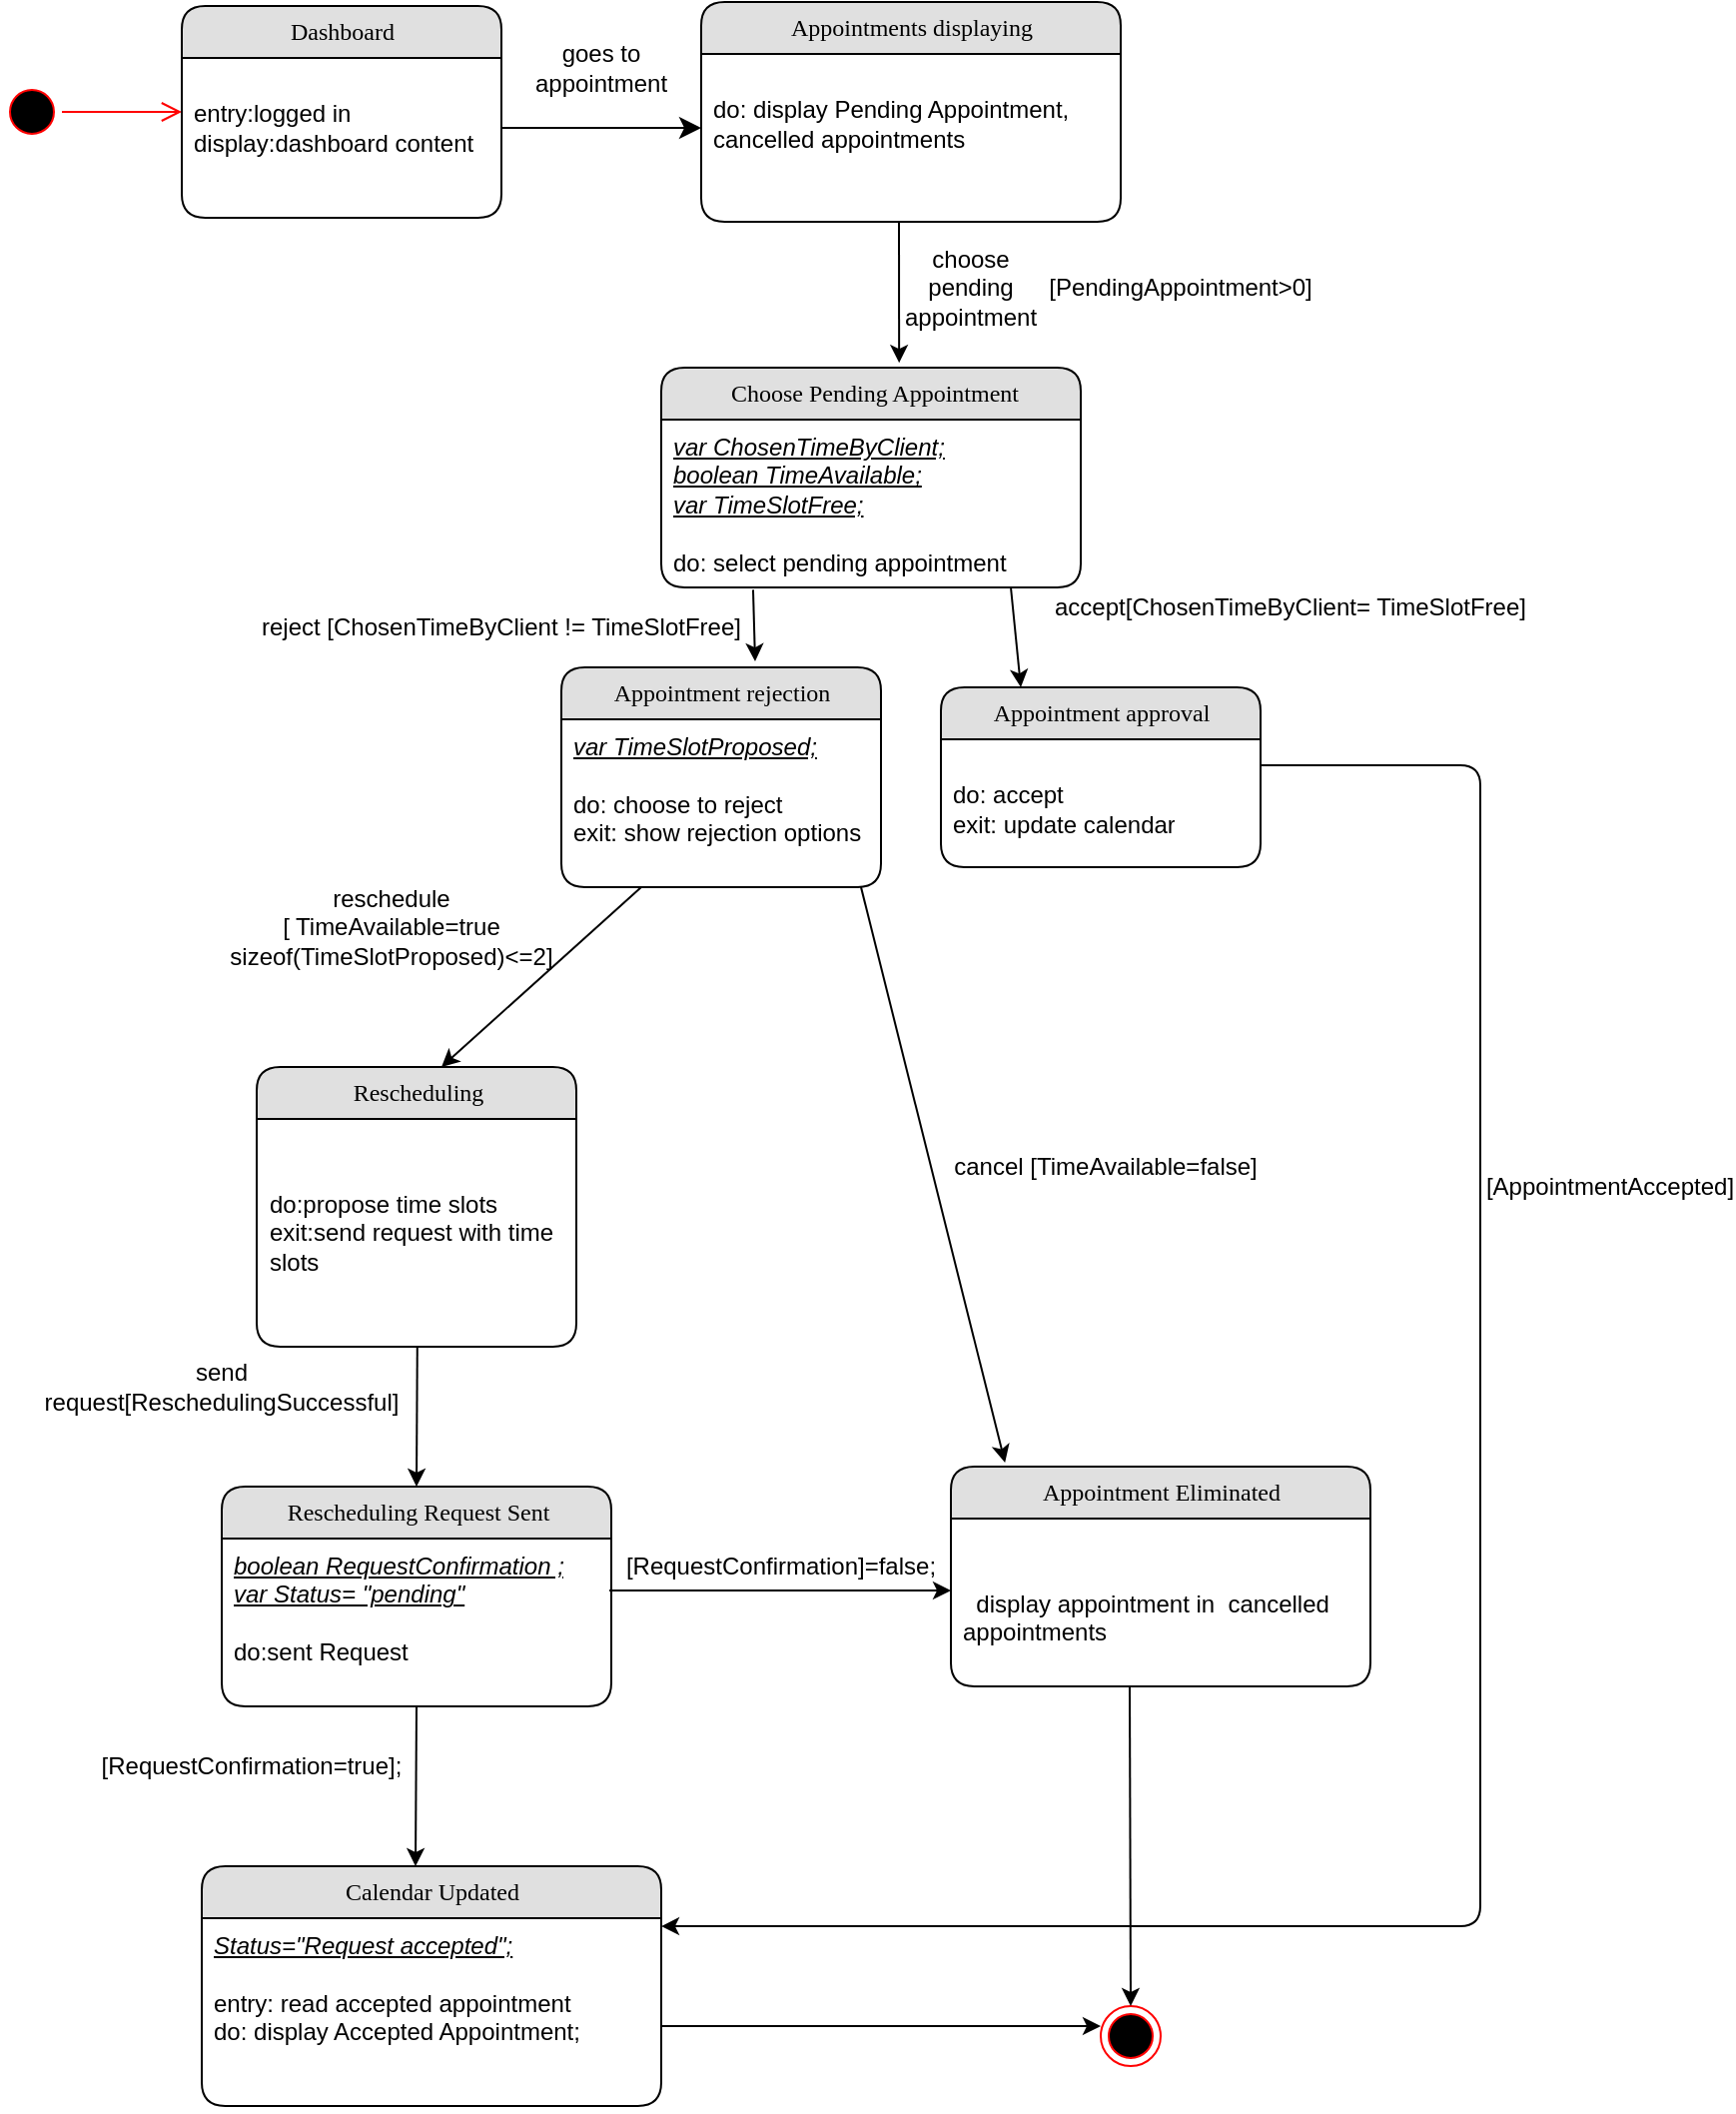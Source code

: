 <mxfile version="13.0.8" type="github">
  <diagram name="Page-1" id="b520641d-4fe3-3701-9064-5fc419738815">
    <mxGraphModel dx="946" dy="597" grid="1" gridSize="10" guides="1" tooltips="1" connect="1" arrows="1" fold="1" page="1" pageScale="1" pageWidth="1100" pageHeight="850" background="#ffffff" math="0" shadow="0">
      <root>
        <mxCell id="0" />
        <mxCell id="1" parent="0" />
        <mxCell id="21ea969265ad0168-36" style="edgeStyle=orthogonalEdgeStyle;html=1;labelBackgroundColor=none;startFill=0;startSize=8;endFill=1;endSize=8;fontFamily=Verdana;fontSize=12;" parent="1" source="21ea969265ad0168-6" edge="1">
          <mxGeometry relative="1" as="geometry">
            <mxPoint x="420" y="120" as="targetPoint" />
            <Array as="points">
              <mxPoint x="240" y="140" />
            </Array>
          </mxGeometry>
        </mxCell>
        <mxCell id="rdV9_6l6kC6E4xn4P61S-1" value="goes to appointment" style="text;html=1;strokeColor=none;fillColor=none;align=center;verticalAlign=middle;whiteSpace=wrap;rounded=0;" parent="1" vertex="1">
          <mxGeometry x="350" y="80" width="40" height="20" as="geometry" />
        </mxCell>
        <mxCell id="rdV9_6l6kC6E4xn4P61S-9" value="" style="endArrow=classic;html=1;entryX=0.567;entryY=-0.022;entryDx=0;entryDy=0;entryPerimeter=0;" parent="1" target="iOxPWpz1RouKTi9r0qk_-1" edge="1">
          <mxGeometry width="50" height="50" relative="1" as="geometry">
            <mxPoint x="519" y="167" as="sourcePoint" />
            <mxPoint x="500" y="220" as="targetPoint" />
          </mxGeometry>
        </mxCell>
        <mxCell id="rdV9_6l6kC6E4xn4P61S-17" value="choose pending appointment" style="text;html=1;strokeColor=none;fillColor=none;align=center;verticalAlign=middle;whiteSpace=wrap;rounded=0;rotation=0;" parent="1" vertex="1">
          <mxGeometry x="530" y="190" width="50" height="20" as="geometry" />
        </mxCell>
        <mxCell id="rdV9_6l6kC6E4xn4P61S-20" value="" style="endArrow=classic;html=1;entryX=0.578;entryY=0;entryDx=0;entryDy=0;entryPerimeter=0;" parent="1" target="mAmqgvCDSEABrybZSbF8-38" edge="1">
          <mxGeometry width="50" height="50" relative="1" as="geometry">
            <mxPoint x="390" y="500" as="sourcePoint" />
            <mxPoint x="390" y="620" as="targetPoint" />
          </mxGeometry>
        </mxCell>
        <mxCell id="rdV9_6l6kC6E4xn4P61S-27" value="" style="ellipse;html=1;shape=startState;fillColor=#000000;strokeColor=#ff0000;" parent="1" vertex="1">
          <mxGeometry x="70" y="97" width="30" height="30" as="geometry" />
        </mxCell>
        <mxCell id="rdV9_6l6kC6E4xn4P61S-28" value="" style="edgeStyle=orthogonalEdgeStyle;html=1;verticalAlign=bottom;endArrow=open;endSize=8;strokeColor=#ff0000;" parent="1" source="rdV9_6l6kC6E4xn4P61S-27" edge="1">
          <mxGeometry relative="1" as="geometry">
            <mxPoint x="160" y="112" as="targetPoint" />
          </mxGeometry>
        </mxCell>
        <mxCell id="rdV9_6l6kC6E4xn4P61S-2" value="Appointments displaying" style="swimlane;html=1;fontStyle=0;childLayout=stackLayout;horizontal=1;startSize=26;fillColor=#e0e0e0;horizontalStack=0;resizeParent=1;resizeLast=0;collapsible=1;marginBottom=0;swimlaneFillColor=#ffffff;align=center;rounded=1;shadow=0;comic=0;labelBackgroundColor=none;strokeWidth=1;fontFamily=Verdana;fontSize=12" parent="1" vertex="1">
          <mxGeometry x="420" y="57" width="210" height="110" as="geometry" />
        </mxCell>
        <mxCell id="rdV9_6l6kC6E4xn4P61S-4" value="&lt;br&gt;do: display Pending Appointment,&lt;br&gt;cancelled appointments" style="text;html=1;strokeColor=none;fillColor=none;spacingLeft=4;spacingRight=4;whiteSpace=wrap;overflow=hidden;rotatable=0;points=[[0,0.5],[1,0.5]];portConstraint=eastwest;" parent="rdV9_6l6kC6E4xn4P61S-2" vertex="1">
          <mxGeometry y="26" width="210" height="84" as="geometry" />
        </mxCell>
        <mxCell id="iOxPWpz1RouKTi9r0qk_-1" value="&amp;nbsp;Choose Pending Appointment" style="swimlane;html=1;fontStyle=0;childLayout=stackLayout;horizontal=1;startSize=26;fillColor=#e0e0e0;horizontalStack=0;resizeParent=1;resizeLast=0;collapsible=1;marginBottom=0;swimlaneFillColor=#ffffff;align=center;rounded=1;shadow=0;comic=0;labelBackgroundColor=none;strokeWidth=1;fontFamily=Verdana;fontSize=12" parent="1" vertex="1">
          <mxGeometry x="400" y="240" width="210" height="110" as="geometry" />
        </mxCell>
        <mxCell id="iOxPWpz1RouKTi9r0qk_-2" value="&lt;i&gt;&lt;u&gt;var ChosenTimeByClient;&lt;br&gt;boolean TimeAvailable;&lt;br&gt;var TimeSlotFree;&lt;/u&gt;&lt;/i&gt;&lt;br&gt;&lt;br&gt;do: select pending appointment" style="text;html=1;strokeColor=none;fillColor=none;spacingLeft=4;spacingRight=4;whiteSpace=wrap;overflow=hidden;rotatable=0;points=[[0,0.5],[1,0.5]];portConstraint=eastwest;" parent="iOxPWpz1RouKTi9r0qk_-1" vertex="1">
          <mxGeometry y="26" width="210" height="84" as="geometry" />
        </mxCell>
        <mxCell id="21ea969265ad0168-6" value="Dashboard" style="swimlane;html=1;fontStyle=0;childLayout=stackLayout;horizontal=1;startSize=26;fillColor=#e0e0e0;horizontalStack=0;resizeParent=1;resizeLast=0;collapsible=1;marginBottom=0;swimlaneFillColor=#ffffff;align=center;rounded=1;shadow=0;comic=0;labelBackgroundColor=none;strokeWidth=1;fontFamily=Verdana;fontSize=12" parent="1" vertex="1">
          <mxGeometry x="160" y="59" width="160" height="106" as="geometry" />
        </mxCell>
        <mxCell id="21ea969265ad0168-8" value="&lt;br&gt;entry:logged in&lt;br&gt;display:dashboard content" style="text;html=1;strokeColor=none;fillColor=none;spacingLeft=4;spacingRight=4;whiteSpace=wrap;overflow=hidden;rotatable=0;points=[[0,0.5],[1,0.5]];portConstraint=eastwest;" parent="21ea969265ad0168-6" vertex="1">
          <mxGeometry y="26" width="160" height="54" as="geometry" />
        </mxCell>
        <mxCell id="rdV9_6l6kC6E4xn4P61S-29" value="" style="ellipse;html=1;shape=endState;fillColor=#000000;strokeColor=#ff0000;" parent="1" vertex="1">
          <mxGeometry x="620" y="1060" width="30" height="30" as="geometry" />
        </mxCell>
        <mxCell id="iOxPWpz1RouKTi9r0qk_-9" value="" style="endArrow=classic;html=1;entryX=0.25;entryY=0;entryDx=0;entryDy=0;exitX=0;exitY=0;exitDx=0;exitDy=0;" parent="1" source="iOxPWpz1RouKTi9r0qk_-12" target="iOxPWpz1RouKTi9r0qk_-21" edge="1">
          <mxGeometry width="50" height="50" relative="1" as="geometry">
            <mxPoint x="580" y="340" as="sourcePoint" />
            <mxPoint x="549" y="395" as="targetPoint" />
          </mxGeometry>
        </mxCell>
        <mxCell id="iOxPWpz1RouKTi9r0qk_-12" value="accept[ChosenTimeByClient= TimeSlotFree]" style="text;html=1;strokeColor=none;fillColor=none;align=center;verticalAlign=middle;whiteSpace=wrap;rounded=0;" parent="1" vertex="1">
          <mxGeometry x="575" y="350" width="280" height="20" as="geometry" />
        </mxCell>
        <mxCell id="iOxPWpz1RouKTi9r0qk_-24" value="" style="endArrow=classic;html=1;exitX=0.219;exitY=1.014;exitDx=0;exitDy=0;exitPerimeter=0;" parent="1" source="iOxPWpz1RouKTi9r0qk_-2" edge="1">
          <mxGeometry width="50" height="50" relative="1" as="geometry">
            <mxPoint x="440" y="340" as="sourcePoint" />
            <mxPoint x="447" y="387" as="targetPoint" />
          </mxGeometry>
        </mxCell>
        <mxCell id="iOxPWpz1RouKTi9r0qk_-25" value="reschedule&lt;br&gt;[ TimeAvailable=true&lt;br&gt;sizeof(TimeSlotProposed)&amp;lt;=2]" style="text;html=1;strokeColor=none;fillColor=none;align=center;verticalAlign=middle;whiteSpace=wrap;rounded=0;rotation=0;" parent="1" vertex="1">
          <mxGeometry x="170" y="510" width="190" height="20" as="geometry" />
        </mxCell>
        <mxCell id="iOxPWpz1RouKTi9r0qk_-42" value="[AppointmentAccepted]" style="text;html=1;strokeColor=none;fillColor=none;align=center;verticalAlign=middle;whiteSpace=wrap;rounded=0;" parent="1" vertex="1">
          <mxGeometry x="855" y="640" width="40" height="20" as="geometry" />
        </mxCell>
        <mxCell id="iOxPWpz1RouKTi9r0qk_-48" value="" style="endArrow=classic;html=1;exitX=1;exitY=0.5;exitDx=0;exitDy=0;entryX=1;entryY=0.043;entryDx=0;entryDy=0;entryPerimeter=0;" parent="1" target="mAmqgvCDSEABrybZSbF8-35" edge="1">
          <mxGeometry width="50" height="50" relative="1" as="geometry">
            <mxPoint x="700" y="439" as="sourcePoint" />
            <mxPoint x="401" y="1040" as="targetPoint" />
            <Array as="points">
              <mxPoint x="810" y="439" />
              <mxPoint x="810" y="1020" />
              <mxPoint x="600" y="1020" />
            </Array>
          </mxGeometry>
        </mxCell>
        <mxCell id="iOxPWpz1RouKTi9r0qk_-11" value="reject [ChosenTimeByClient != TimeSlotFree]" style="text;html=1;strokeColor=none;fillColor=none;align=center;verticalAlign=middle;whiteSpace=wrap;rounded=0;" parent="1" vertex="1">
          <mxGeometry x="180" y="360" width="280" height="20" as="geometry" />
        </mxCell>
        <mxCell id="mAmqgvCDSEABrybZSbF8-1" value="Appointment rejection" style="swimlane;html=1;fontStyle=0;childLayout=stackLayout;horizontal=1;startSize=26;fillColor=#e0e0e0;horizontalStack=0;resizeParent=1;resizeLast=0;collapsible=1;marginBottom=0;swimlaneFillColor=#ffffff;align=center;rounded=1;shadow=0;comic=0;labelBackgroundColor=none;strokeWidth=1;fontFamily=Verdana;fontSize=12" parent="1" vertex="1">
          <mxGeometry x="350" y="390" width="160" height="110" as="geometry" />
        </mxCell>
        <mxCell id="mAmqgvCDSEABrybZSbF8-2" value="&lt;i&gt;&lt;u&gt;var TimeSlotProposed;&lt;br&gt;&lt;br&gt;&lt;/u&gt;&lt;/i&gt;do: choose to reject&lt;br&gt;exit: show rejection options" style="text;html=1;strokeColor=none;fillColor=none;spacingLeft=4;spacingRight=4;whiteSpace=wrap;overflow=hidden;rotatable=0;points=[[0,0.5],[1,0.5]];portConstraint=eastwest;" parent="mAmqgvCDSEABrybZSbF8-1" vertex="1">
          <mxGeometry y="26" width="160" height="74" as="geometry" />
        </mxCell>
        <mxCell id="mAmqgvCDSEABrybZSbF8-10" value="[PendingAppointment&amp;gt;0]" style="text;html=1;strokeColor=none;fillColor=none;align=center;verticalAlign=middle;whiteSpace=wrap;rounded=0;" parent="1" vertex="1">
          <mxGeometry x="640" y="190" width="40" height="20" as="geometry" />
        </mxCell>
        <mxCell id="mAmqgvCDSEABrybZSbF8-15" value="" style="endArrow=classic;html=1;entryX=0.5;entryY=0;entryDx=0;entryDy=0;" parent="1" target="iOxPWpz1RouKTi9r0qk_-31" edge="1">
          <mxGeometry width="50" height="50" relative="1" as="geometry">
            <mxPoint x="278" y="710" as="sourcePoint" />
            <mxPoint x="290" y="730" as="targetPoint" />
          </mxGeometry>
        </mxCell>
        <mxCell id="iOxPWpz1RouKTi9r0qk_-31" value="Rescheduling Request Sent" style="swimlane;html=1;fontStyle=0;childLayout=stackLayout;horizontal=1;startSize=26;fillColor=#e0e0e0;horizontalStack=0;resizeParent=1;resizeLast=0;collapsible=1;marginBottom=0;swimlaneFillColor=#ffffff;align=center;rounded=1;shadow=0;comic=0;labelBackgroundColor=none;strokeWidth=1;fontFamily=Verdana;fontSize=12" parent="1" vertex="1">
          <mxGeometry x="180" y="800" width="195" height="110" as="geometry" />
        </mxCell>
        <mxCell id="iOxPWpz1RouKTi9r0qk_-33" value="&lt;i&gt;&lt;u&gt;boolean RequestConfirmation ;&lt;br&gt;var Status= &quot;pending&quot;&lt;/u&gt;&lt;/i&gt;&lt;br&gt;&lt;br&gt;do:sent Request" style="text;html=1;strokeColor=none;fillColor=none;spacingLeft=4;spacingRight=4;whiteSpace=wrap;overflow=hidden;rotatable=0;points=[[0,0.5],[1,0.5]];portConstraint=eastwest;" parent="iOxPWpz1RouKTi9r0qk_-31" vertex="1">
          <mxGeometry y="26" width="195" height="84" as="geometry" />
        </mxCell>
        <mxCell id="mAmqgvCDSEABrybZSbF8-19" value="[RequestConfirmation]=false;" style="text;html=1;strokeColor=none;fillColor=none;align=center;verticalAlign=middle;whiteSpace=wrap;rounded=0;rotation=0;" parent="1" vertex="1">
          <mxGeometry x="375" y="830" width="170" height="20" as="geometry" />
        </mxCell>
        <mxCell id="mAmqgvCDSEABrybZSbF8-36" value="[RequestConfirmation=true];" style="text;html=1;strokeColor=none;fillColor=none;align=center;verticalAlign=middle;whiteSpace=wrap;rounded=0;rotation=0;" parent="1" vertex="1">
          <mxGeometry x="110" y="930" width="170" height="20" as="geometry" />
        </mxCell>
        <mxCell id="mAmqgvCDSEABrybZSbF8-40" value="send request[ReschedulingSuccessful]" style="text;html=1;strokeColor=none;fillColor=none;align=center;verticalAlign=middle;whiteSpace=wrap;rounded=0;rotation=0;" parent="1" vertex="1">
          <mxGeometry x="130" y="740" width="100" height="20" as="geometry" />
        </mxCell>
        <mxCell id="mAmqgvCDSEABrybZSbF8-38" value="Rescheduling" style="swimlane;html=1;fontStyle=0;childLayout=stackLayout;horizontal=1;startSize=26;fillColor=#e0e0e0;horizontalStack=0;resizeParent=1;resizeLast=0;collapsible=1;marginBottom=0;swimlaneFillColor=#ffffff;align=center;rounded=1;shadow=0;comic=0;labelBackgroundColor=none;strokeWidth=1;fontFamily=Verdana;fontSize=12" parent="1" vertex="1">
          <mxGeometry x="197.5" y="590" width="160" height="140" as="geometry" />
        </mxCell>
        <mxCell id="mAmqgvCDSEABrybZSbF8-39" value="&lt;br&gt;&lt;br&gt;do:propose time slots&lt;br&gt;exit:send request with time slots" style="text;html=1;strokeColor=none;fillColor=none;spacingLeft=4;spacingRight=4;whiteSpace=wrap;overflow=hidden;rotatable=0;points=[[0,0.5],[1,0.5]];portConstraint=eastwest;" parent="mAmqgvCDSEABrybZSbF8-38" vertex="1">
          <mxGeometry y="26" width="160" height="104" as="geometry" />
        </mxCell>
        <mxCell id="iOxPWpz1RouKTi9r0qk_-21" value="Appointment approval" style="swimlane;html=1;fontStyle=0;childLayout=stackLayout;horizontal=1;startSize=26;fillColor=#e0e0e0;horizontalStack=0;resizeParent=1;resizeLast=0;collapsible=1;marginBottom=0;swimlaneFillColor=#ffffff;align=center;rounded=1;shadow=0;comic=0;labelBackgroundColor=none;strokeWidth=1;fontFamily=Verdana;fontSize=12" parent="1" vertex="1">
          <mxGeometry x="540" y="400" width="160" height="90" as="geometry" />
        </mxCell>
        <mxCell id="iOxPWpz1RouKTi9r0qk_-23" value="&lt;br&gt;do: accept&lt;br&gt;exit: update calendar" style="text;html=1;strokeColor=none;fillColor=none;spacingLeft=4;spacingRight=4;whiteSpace=wrap;overflow=hidden;rotatable=0;points=[[0,0.5],[1,0.5]];portConstraint=eastwest;" parent="iOxPWpz1RouKTi9r0qk_-21" vertex="1">
          <mxGeometry y="26" width="160" height="54" as="geometry" />
        </mxCell>
        <mxCell id="mAmqgvCDSEABrybZSbF8-42" value="" style="endArrow=classic;html=1;strokeColor=#000000;" parent="1" edge="1">
          <mxGeometry width="50" height="50" relative="1" as="geometry">
            <mxPoint x="370" y="1070" as="sourcePoint" />
            <mxPoint x="620" y="1070" as="targetPoint" />
          </mxGeometry>
        </mxCell>
        <mxCell id="mAmqgvCDSEABrybZSbF8-43" value="" style="endArrow=classic;html=1;entryX=0.5;entryY=0;entryDx=0;entryDy=0;" parent="1" target="rdV9_6l6kC6E4xn4P61S-29" edge="1">
          <mxGeometry width="50" height="50" relative="1" as="geometry">
            <mxPoint x="634.5" y="900" as="sourcePoint" />
            <mxPoint x="634.5" y="1050" as="targetPoint" />
          </mxGeometry>
        </mxCell>
        <mxCell id="iOxPWpz1RouKTi9r0qk_-34" value="Appointment Eliminated" style="swimlane;html=1;fontStyle=0;childLayout=stackLayout;horizontal=1;startSize=26;fillColor=#e0e0e0;horizontalStack=0;resizeParent=1;resizeLast=0;collapsible=1;marginBottom=0;swimlaneFillColor=#ffffff;align=center;rounded=1;shadow=0;comic=0;labelBackgroundColor=none;strokeWidth=1;fontFamily=Verdana;fontSize=12" parent="1" vertex="1">
          <mxGeometry x="545" y="790" width="210" height="110" as="geometry" />
        </mxCell>
        <mxCell id="iOxPWpz1RouKTi9r0qk_-35" value="&lt;br&gt;&lt;br&gt;&amp;nbsp; display appointment in&amp;nbsp; cancelled appointments" style="text;html=1;strokeColor=none;fillColor=none;spacingLeft=4;spacingRight=4;whiteSpace=wrap;overflow=hidden;rotatable=0;points=[[0,0.5],[1,0.5]];portConstraint=eastwest;" parent="iOxPWpz1RouKTi9r0qk_-34" vertex="1">
          <mxGeometry y="26" width="210" height="84" as="geometry" />
        </mxCell>
        <mxCell id="mAmqgvCDSEABrybZSbF8-34" value="Calendar Updated" style="swimlane;html=1;fontStyle=0;childLayout=stackLayout;horizontal=1;startSize=26;fillColor=#e0e0e0;horizontalStack=0;resizeParent=1;resizeLast=0;collapsible=1;marginBottom=0;swimlaneFillColor=#ffffff;align=center;rounded=1;shadow=0;comic=0;labelBackgroundColor=none;strokeWidth=1;fontFamily=Verdana;fontSize=12" parent="1" vertex="1">
          <mxGeometry x="170" y="990" width="230" height="120" as="geometry" />
        </mxCell>
        <mxCell id="mAmqgvCDSEABrybZSbF8-35" value="&lt;i&gt;&lt;u&gt;Status=&quot;Request accepted&quot;;&lt;br&gt;&lt;br&gt;&lt;/u&gt;&lt;/i&gt;entry: read accepted appointment&lt;br&gt;do:&amp;nbsp;display Accepted Appointment;" style="text;html=1;strokeColor=none;fillColor=none;spacingLeft=4;spacingRight=4;whiteSpace=wrap;overflow=hidden;rotatable=0;points=[[0,0.5],[1,0.5]];portConstraint=eastwest;" parent="mAmqgvCDSEABrybZSbF8-34" vertex="1">
          <mxGeometry y="26" width="230" height="94" as="geometry" />
        </mxCell>
        <mxCell id="mAmqgvCDSEABrybZSbF8-46" value="" style="endArrow=classic;html=1;" parent="1" edge="1">
          <mxGeometry width="50" height="50" relative="1" as="geometry">
            <mxPoint x="277.5" y="910" as="sourcePoint" />
            <mxPoint x="277" y="990" as="targetPoint" />
          </mxGeometry>
        </mxCell>
        <mxCell id="mAmqgvCDSEABrybZSbF8-47" value="" style="endArrow=classic;html=1;strokeColor=#000000;entryX=0;entryY=0.429;entryDx=0;entryDy=0;entryPerimeter=0;" parent="1" target="iOxPWpz1RouKTi9r0qk_-35" edge="1">
          <mxGeometry width="50" height="50" relative="1" as="geometry">
            <mxPoint x="374" y="852" as="sourcePoint" />
            <mxPoint x="545" y="858" as="targetPoint" />
          </mxGeometry>
        </mxCell>
        <mxCell id="U77gCxGZ6TeTki7mq9k0-1" value="" style="endArrow=classic;html=1;strokeColor=#000000;entryX=0.129;entryY=-0.018;entryDx=0;entryDy=0;entryPerimeter=0;" parent="1" target="iOxPWpz1RouKTi9r0qk_-34" edge="1">
          <mxGeometry width="50" height="50" relative="1" as="geometry">
            <mxPoint x="500" y="500" as="sourcePoint" />
            <mxPoint x="545" y="590" as="targetPoint" />
          </mxGeometry>
        </mxCell>
        <mxCell id="U77gCxGZ6TeTki7mq9k0-2" value="cancel [TimeAvailable=false]" style="text;html=1;strokeColor=none;fillColor=none;align=center;verticalAlign=middle;whiteSpace=wrap;rounded=0;" parent="1" vertex="1">
          <mxGeometry x="545" y="630" width="155" height="20" as="geometry" />
        </mxCell>
      </root>
    </mxGraphModel>
  </diagram>
</mxfile>
